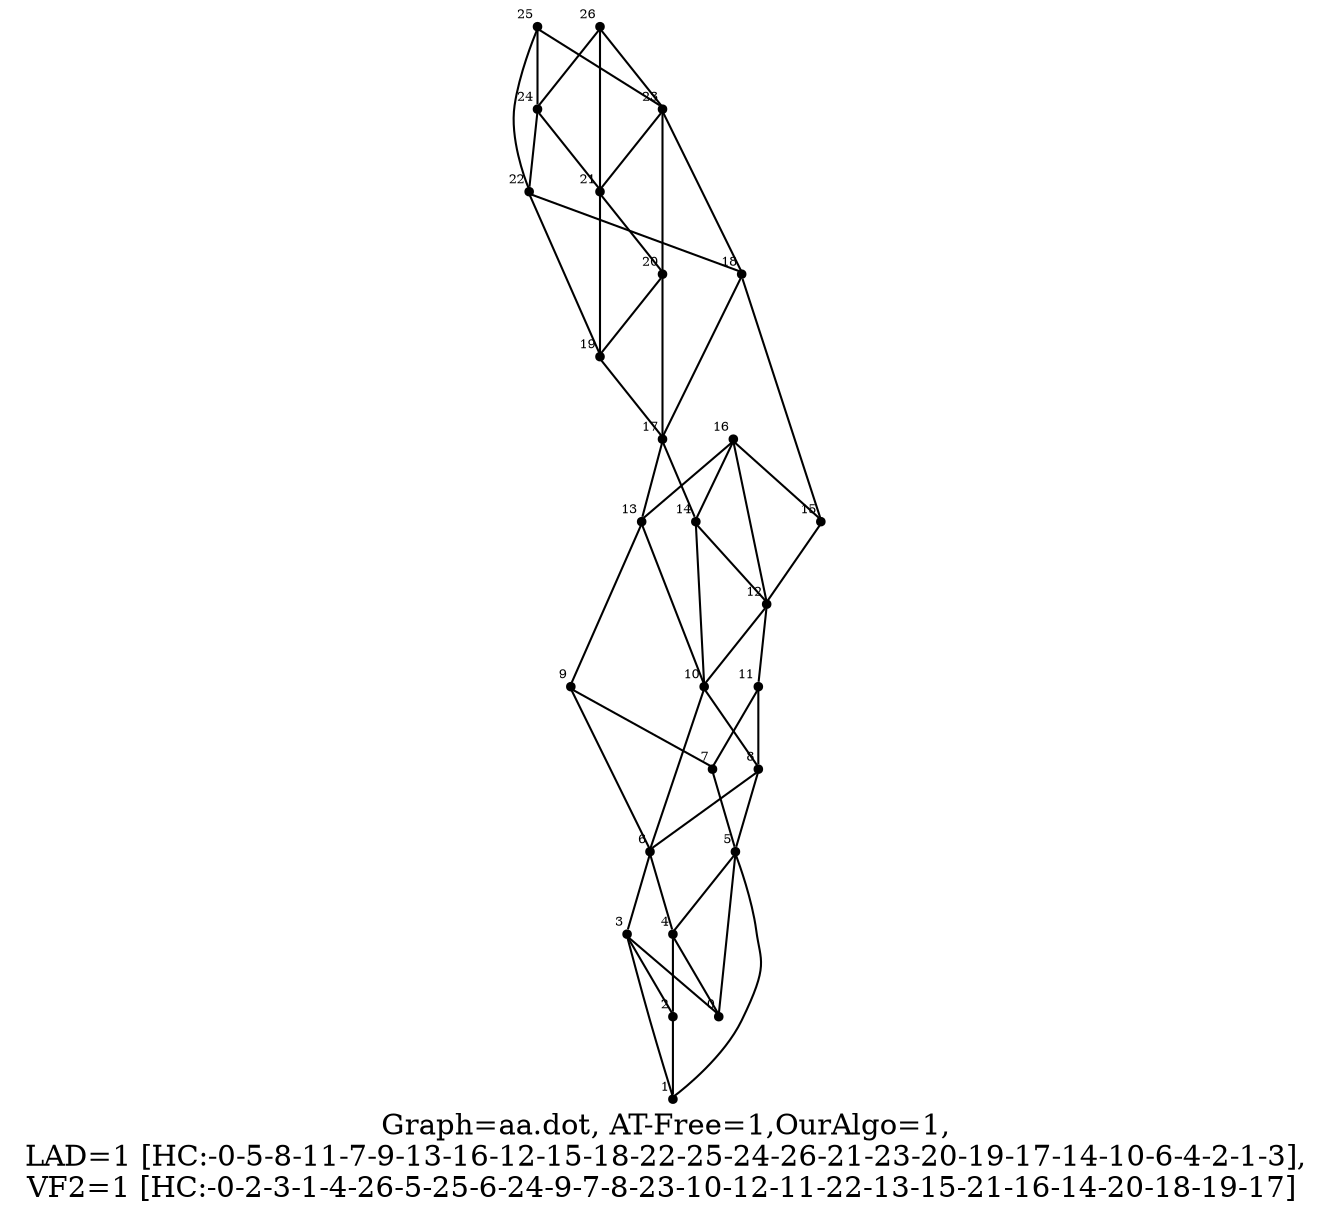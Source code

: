 /* Created by igraph 0.8.0-pre+0200568 */
graph {
  graph [
    label="Graph=aa.dot, AT-Free=1,OurAlgo=1,\nLAD=1 [HC:-0-5-8-11-7-9-13-16-12-15-18-22-25-24-26-21-23-20-19-17-14-10-6-4-2-1-3],\nVF2=1 [HC:-0-2-3-1-4-26-5-25-6-24-9-7-8-23-10-12-11-22-13-15-21-16-14-20-18-19-17] "
    labelloc=bottom
  ];
  0 [
    pos="0.000000,0.000000!"
    shape=point
    fontsize=6
    xlabel=0
  ];
  1 [
    pos="-0.100000,0.000000!"
    shape=point
    fontsize=6
    xlabel=1
  ];
  2 [
    pos="1.000000,1.000000!"
    shape=point
    fontsize=6
    xlabel=2
  ];
  3 [
    pos="0.900000,2.000000!"
    shape=point
    fontsize=6
    xlabel=3
  ];
  4 [
    pos="1.000000,3.000000!"
    shape=point
    fontsize=6
    xlabel=4
  ];
  5 [
    pos="0.900000,4.000000!"
    shape=point
    fontsize=6
    xlabel=5
  ];
  6 [
    pos="1.000000,5.000000!"
    shape=point
    fontsize=6
    xlabel=6
  ];
  7 [
    pos="0.900000,6.000000!"
    shape=point
    fontsize=6
    xlabel=7
  ];
  8 [
    pos="1.000000,7.000000!"
    shape=point
    fontsize=6
    xlabel=8
  ];
  9 [
    pos="0.900000,8.000000!"
    shape=point
    fontsize=6
    xlabel=9
  ];
  10 [
    pos="2.000000,9.000000!"
    shape=point
    fontsize=6
    xlabel=10
  ];
  11 [
    pos="1.900000,10.000000!"
    shape=point
    fontsize=6
    xlabel=11
  ];
  12 [
    pos="2.000000,11.000000!"
    shape=point
    fontsize=6
    xlabel=12
  ];
  13 [
    pos="1.900000,12.000000!"
    shape=point
    fontsize=6
    xlabel=13
  ];
  14 [
    pos="2.000000,13.000000!"
    shape=point
    fontsize=6
    xlabel=14
  ];
  15 [
    pos="1.900000,14.000000!"
    shape=point
    fontsize=6
    xlabel=15
  ];
  16 [
    pos="2.000000,15.000000!"
    shape=point
    fontsize=6
    xlabel=16
  ];
  17 [
    pos="1.900000,16.000000!"
    shape=point
    fontsize=6
    xlabel=17
  ];
  18 [
    pos="3.000000,17.000000!"
    shape=point
    fontsize=6
    xlabel=18
  ];
  19 [
    pos="2.900000,18.000000!"
    shape=point
    fontsize=6
    xlabel=19
  ];
  20 [
    pos="3.000000,19.000000!"
    shape=point
    fontsize=6
    xlabel=20
  ];
  21 [
    pos="4.000000,20.000000!"
    shape=point
    fontsize=6
    xlabel=21
  ];
  22 [
    pos="3.900000,21.000000!"
    shape=point
    fontsize=6
    xlabel=22
  ];
  23 [
    pos="4.000000,22.000000!"
    shape=point
    fontsize=6
    xlabel=23
  ];
  24 [
    pos="5.000000,23.000000!"
    shape=point
    fontsize=6
    xlabel=24
  ];
  25 [
    pos="4.900000,24.000000!"
    shape=point
    fontsize=6
    xlabel=25
  ];
  26 [
    pos="5.000000,25.000000!"
    shape=point
    fontsize=6
    xlabel=26
  ];

  3 -- 0;
  4 -- 0;
  5 -- 0;
  2 -- 1;
  3 -- 1;
  5 -- 1;
  3 -- 2;
  4 -- 2;
  6 -- 3;
  5 -- 4;
  6 -- 4;
  7 -- 5;
  8 -- 5;
  8 -- 6;
  9 -- 6;
  10 -- 6;
  9 -- 7;
  11 -- 7;
  10 -- 8;
  11 -- 8;
  13 -- 9;
  12 -- 10;
  13 -- 10;
  14 -- 10;
  12 -- 11;
  14 -- 12;
  15 -- 12;
  16 -- 12;
  16 -- 13;
  17 -- 13;
  16 -- 14;
  17 -- 14;
  16 -- 15;
  18 -- 15;
  18 -- 17;
  19 -- 17;
  20 -- 17;
  22 -- 18;
  23 -- 18;
  20 -- 19;
  21 -- 19;
  22 -- 19;
  21 -- 20;
  23 -- 20;
  23 -- 21;
  24 -- 21;
  26 -- 21;
  24 -- 22;
  25 -- 22;
  25 -- 23;
  26 -- 23;
  25 -- 24;
  26 -- 24;
}
